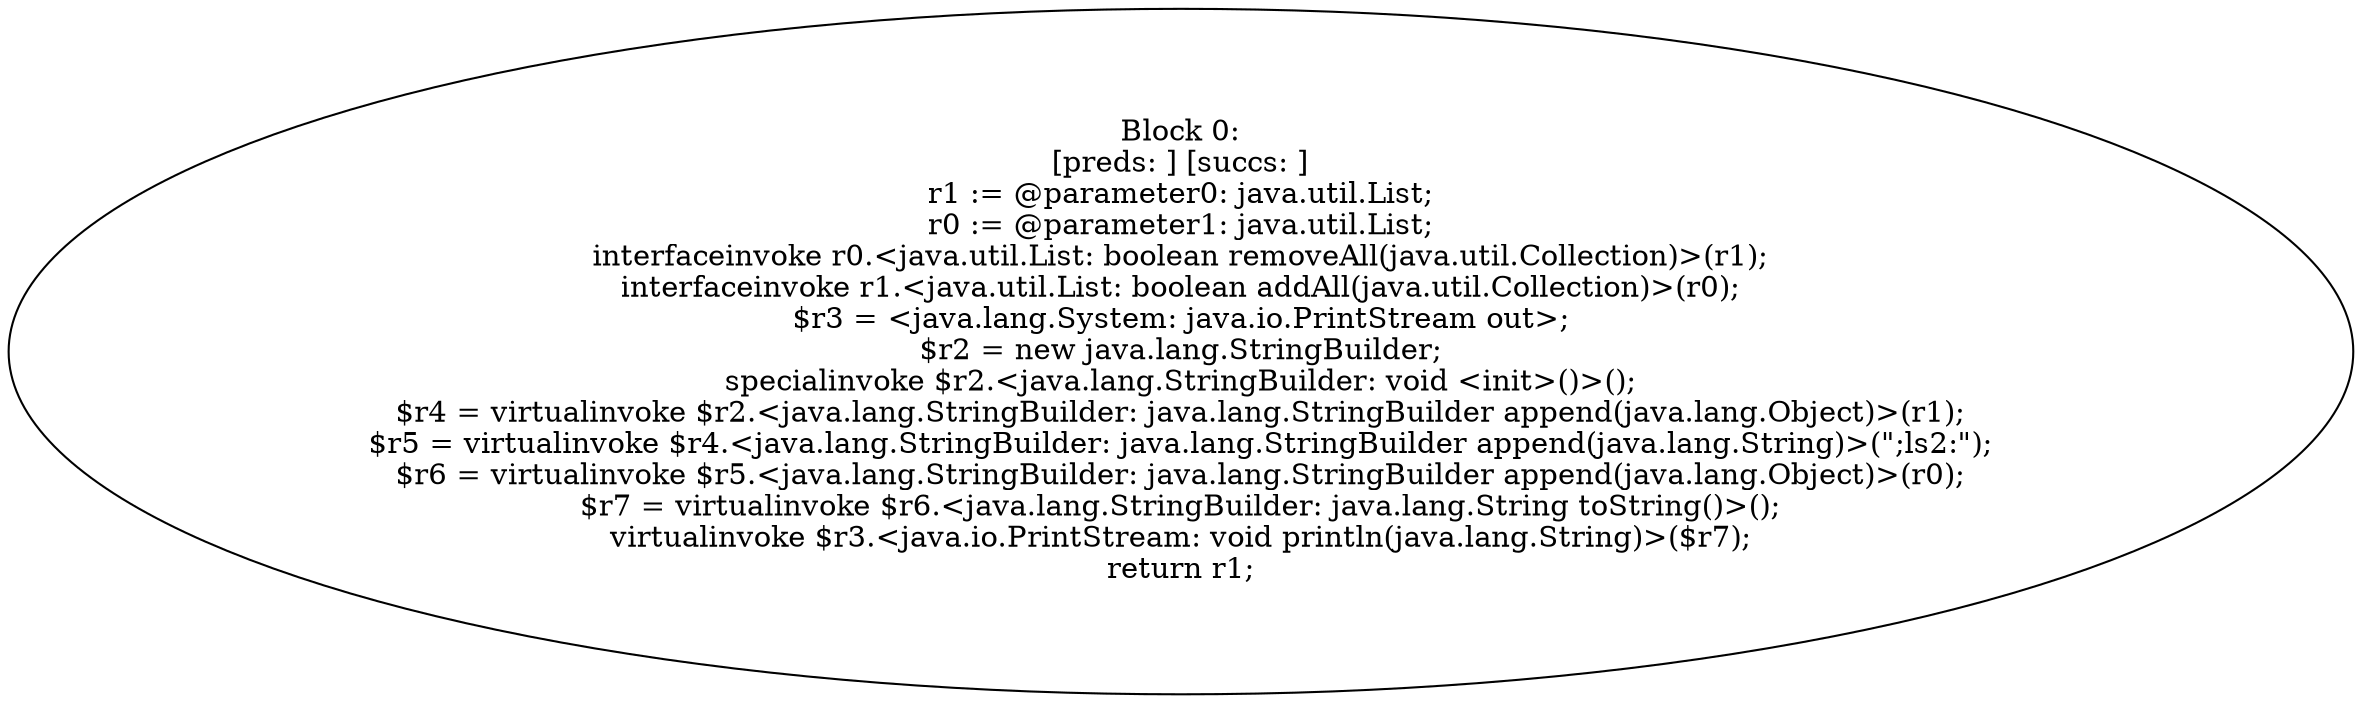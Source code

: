 digraph "unitGraph" {
    "Block 0:
[preds: ] [succs: ]
r1 := @parameter0: java.util.List;
r0 := @parameter1: java.util.List;
interfaceinvoke r0.<java.util.List: boolean removeAll(java.util.Collection)>(r1);
interfaceinvoke r1.<java.util.List: boolean addAll(java.util.Collection)>(r0);
$r3 = <java.lang.System: java.io.PrintStream out>;
$r2 = new java.lang.StringBuilder;
specialinvoke $r2.<java.lang.StringBuilder: void <init>()>();
$r4 = virtualinvoke $r2.<java.lang.StringBuilder: java.lang.StringBuilder append(java.lang.Object)>(r1);
$r5 = virtualinvoke $r4.<java.lang.StringBuilder: java.lang.StringBuilder append(java.lang.String)>(\";ls2:\");
$r6 = virtualinvoke $r5.<java.lang.StringBuilder: java.lang.StringBuilder append(java.lang.Object)>(r0);
$r7 = virtualinvoke $r6.<java.lang.StringBuilder: java.lang.String toString()>();
virtualinvoke $r3.<java.io.PrintStream: void println(java.lang.String)>($r7);
return r1;
"
}
